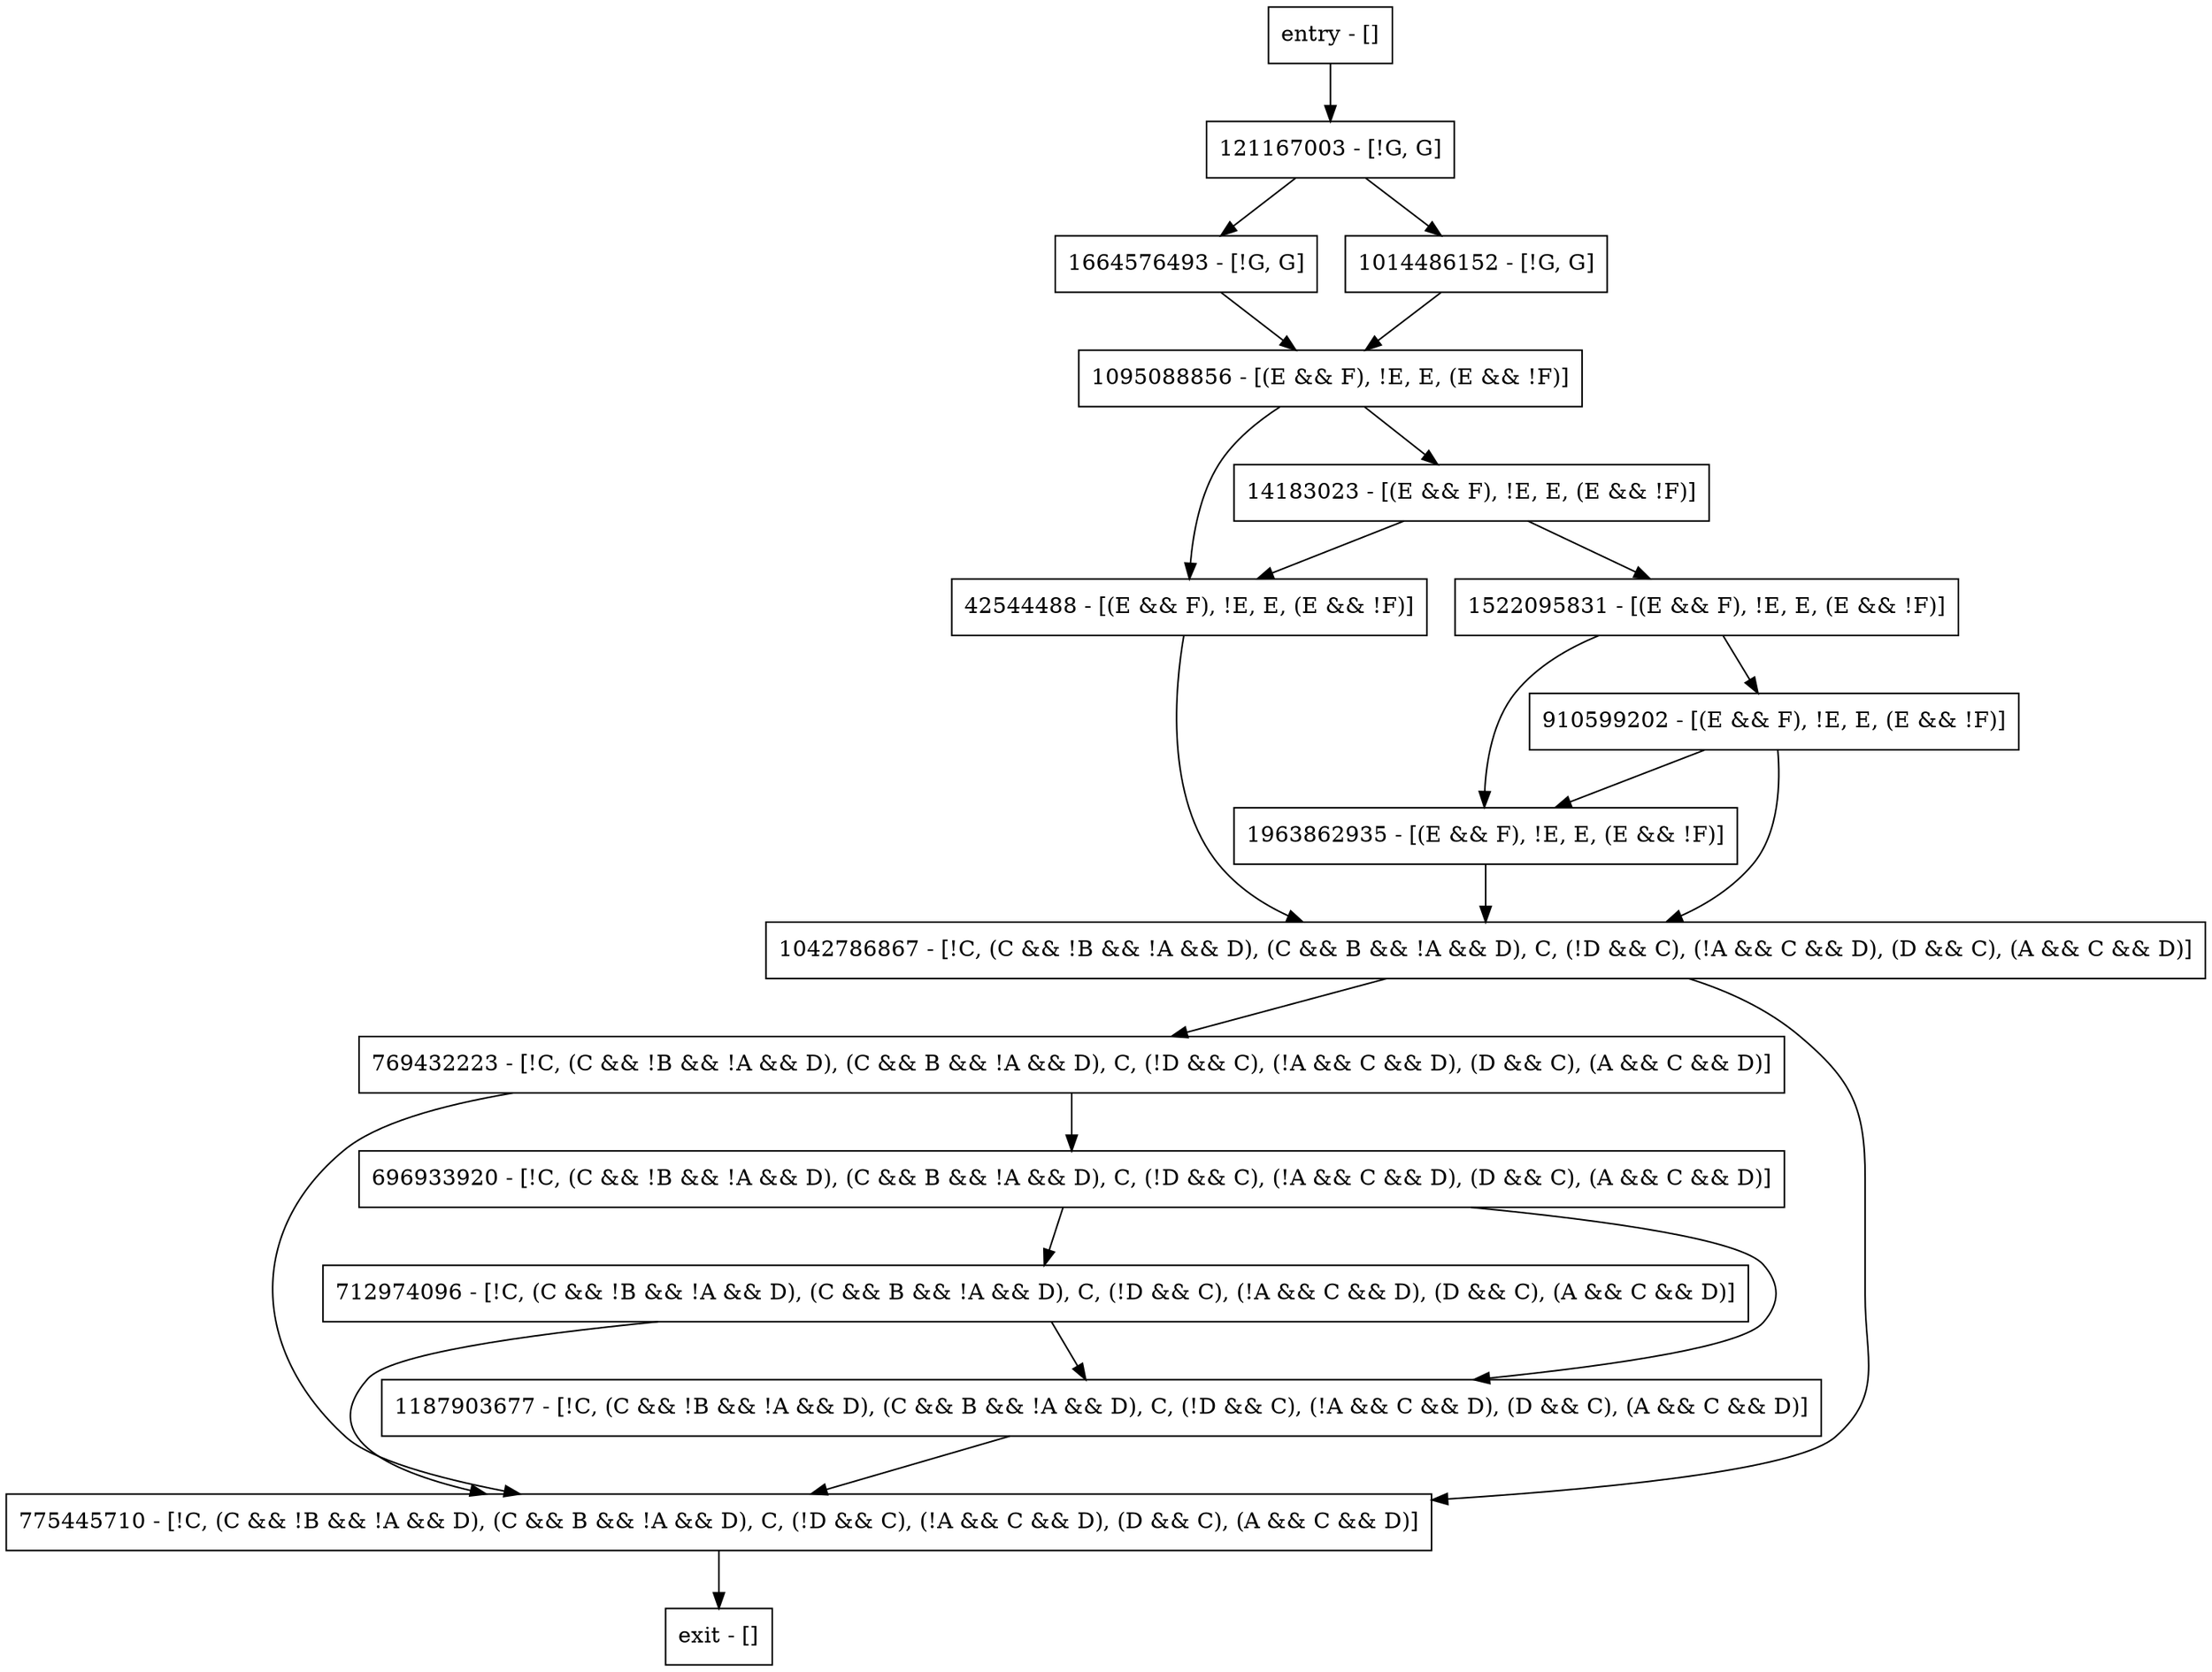 digraph main {
node [shape=record];
14183023 [label="14183023 - [(E && F), !E, E, (E && !F)]"];
1042786867 [label="1042786867 - [!C, (C && !B && !A && D), (C && B && !A && D), C, (!D && C), (!A && C && D), (D && C), (A && C && D)]"];
769432223 [label="769432223 - [!C, (C && !B && !A && D), (C && B && !A && D), C, (!D && C), (!A && C && D), (D && C), (A && C && D)]"];
121167003 [label="121167003 - [!G, G]"];
1963862935 [label="1963862935 - [(E && F), !E, E, (E && !F)]"];
775445710 [label="775445710 - [!C, (C && !B && !A && D), (C && B && !A && D), C, (!D && C), (!A && C && D), (D && C), (A && C && D)]"];
42544488 [label="42544488 - [(E && F), !E, E, (E && !F)]"];
910599202 [label="910599202 - [(E && F), !E, E, (E && !F)]"];
712974096 [label="712974096 - [!C, (C && !B && !A && D), (C && B && !A && D), C, (!D && C), (!A && C && D), (D && C), (A && C && D)]"];
1095088856 [label="1095088856 - [(E && F), !E, E, (E && !F)]"];
1664576493 [label="1664576493 - [!G, G]"];
entry [label="entry - []"];
exit [label="exit - []"];
1014486152 [label="1014486152 - [!G, G]"];
1187903677 [label="1187903677 - [!C, (C && !B && !A && D), (C && B && !A && D), C, (!D && C), (!A && C && D), (D && C), (A && C && D)]"];
696933920 [label="696933920 - [!C, (C && !B && !A && D), (C && B && !A && D), C, (!D && C), (!A && C && D), (D && C), (A && C && D)]"];
1522095831 [label="1522095831 - [(E && F), !E, E, (E && !F)]"];
entry;
exit;
14183023 -> 42544488;
14183023 -> 1522095831;
1042786867 -> 769432223;
1042786867 -> 775445710;
769432223 -> 775445710;
769432223 -> 696933920;
121167003 -> 1014486152;
121167003 -> 1664576493;
1963862935 -> 1042786867;
775445710 -> exit;
42544488 -> 1042786867;
910599202 -> 1042786867;
910599202 -> 1963862935;
712974096 -> 775445710;
712974096 -> 1187903677;
1095088856 -> 14183023;
1095088856 -> 42544488;
1664576493 -> 1095088856;
entry -> 121167003;
1014486152 -> 1095088856;
1187903677 -> 775445710;
696933920 -> 712974096;
696933920 -> 1187903677;
1522095831 -> 1963862935;
1522095831 -> 910599202;
}
